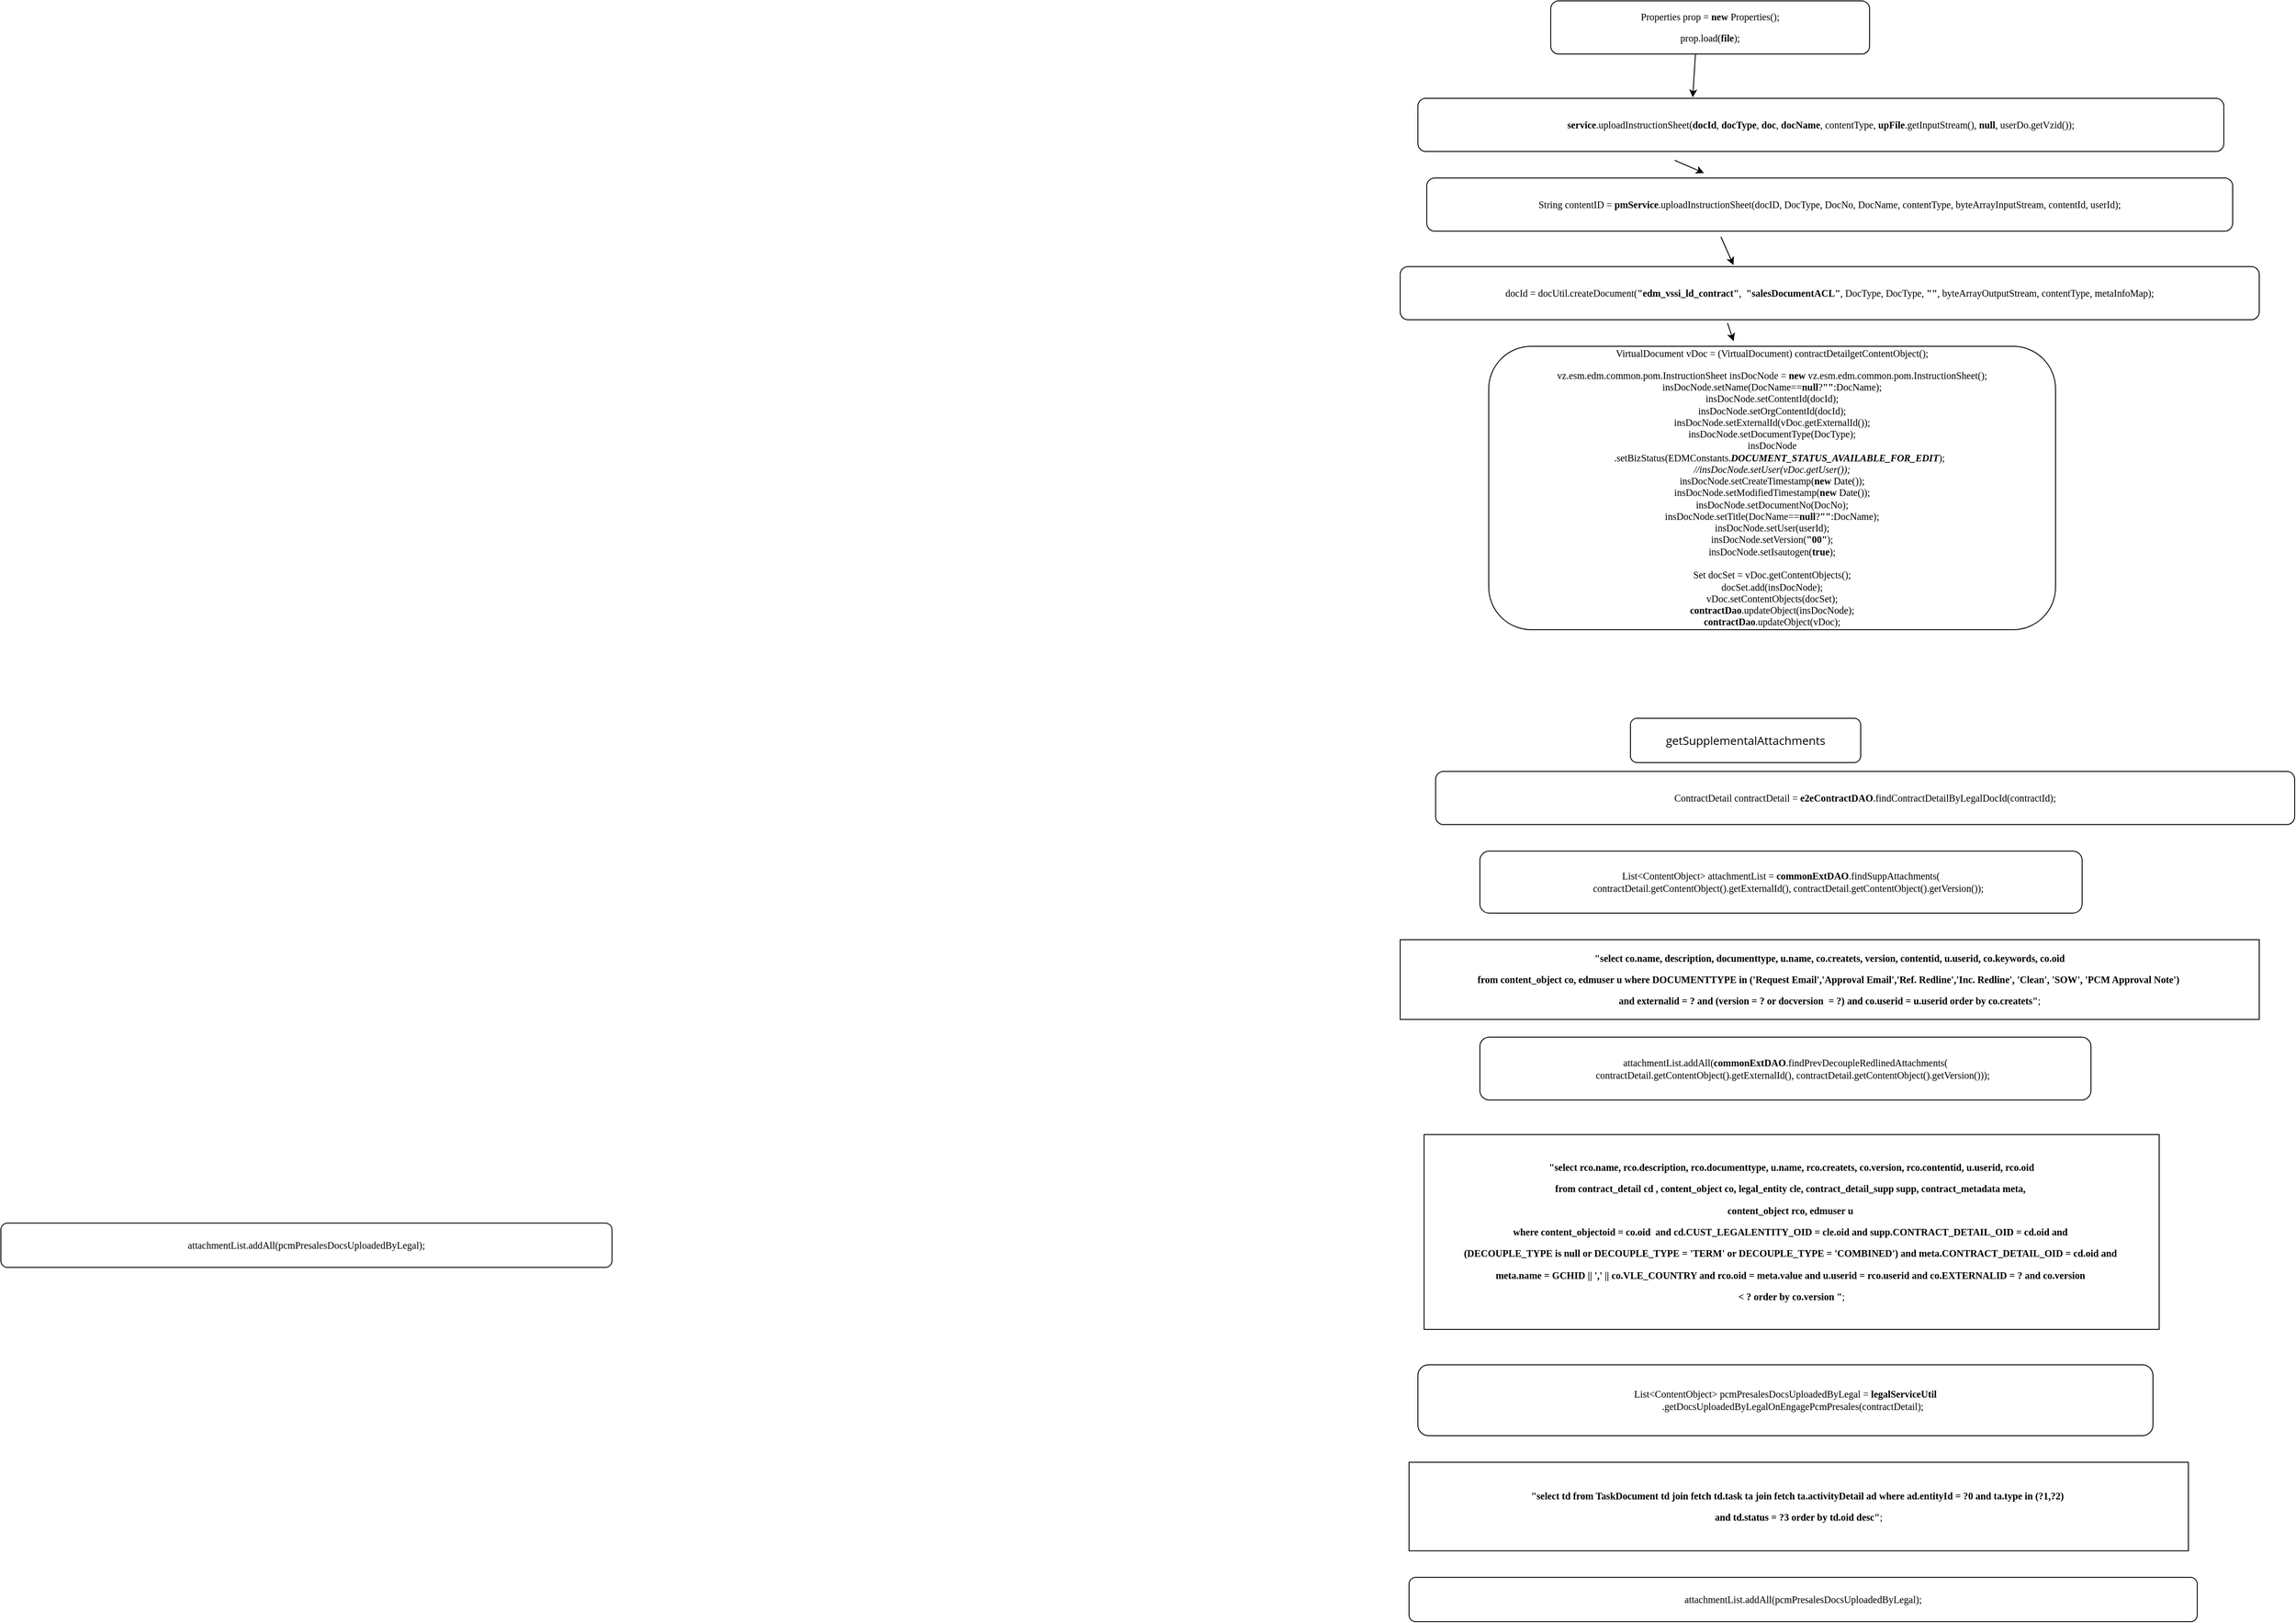 <mxfile version="12.9.10" type="github">
  <diagram id="C5RBs43oDa-KdzZeNtuy" name="Page-1">
    <mxGraphModel dx="2676" dy="420" grid="1" gridSize="10" guides="1" tooltips="1" connect="1" arrows="1" fold="1" page="1" pageScale="1" pageWidth="827" pageHeight="1169" math="0" shadow="0">
      <root>
        <mxCell id="WIyWlLk6GJQsqaUBKTNV-0" />
        <mxCell id="WIyWlLk6GJQsqaUBKTNV-1" parent="WIyWlLk6GJQsqaUBKTNV-0" />
        <mxCell id="LBpAUkLwmhWjywcLZa80-2" value="&lt;pre style=&quot;font-family: &amp;#34;consolas&amp;#34; ; font-size: 8.3pt&quot;&gt;Properties prop = &lt;span style=&quot;font-weight: bold&quot;&gt;new &lt;/span&gt;Properties();&lt;/pre&gt;&lt;pre style=&quot;font-family: &amp;#34;consolas&amp;#34; ; font-size: 8.3pt&quot;&gt;&lt;pre style=&quot;font-family: &amp;#34;consolas&amp;#34; ; font-size: 8.3pt&quot;&gt;prop.load(&lt;span style=&quot;font-weight: bold&quot;&gt;file&lt;/span&gt;);&lt;/pre&gt;&lt;/pre&gt;" style="rounded=1;whiteSpace=wrap;html=1;" vertex="1" parent="WIyWlLk6GJQsqaUBKTNV-1">
          <mxGeometry x="180" y="70" width="360" height="60" as="geometry" />
        </mxCell>
        <mxCell id="LBpAUkLwmhWjywcLZa80-3" value="&lt;pre style=&quot;font-family: &amp;#34;consolas&amp;#34; ; font-size: 8.3pt&quot;&gt;&lt;span style=&quot;font-weight: bold&quot;&gt;service&lt;/span&gt;.uploadInstructionSheet(&lt;span style=&quot;font-weight: bold&quot;&gt;docId&lt;/span&gt;, &lt;span style=&quot;font-weight: bold&quot;&gt;docType&lt;/span&gt;, &lt;span style=&quot;font-weight: bold&quot;&gt;doc&lt;/span&gt;, &lt;span style=&quot;font-weight: bold&quot;&gt;docName&lt;/span&gt;, contentType, &lt;span style=&quot;font-weight: bold&quot;&gt;upFile&lt;/span&gt;.getInputStream(), &lt;span style=&quot;font-weight: bold&quot;&gt;null&lt;/span&gt;, userDo.getVzid());&lt;/pre&gt;" style="rounded=1;whiteSpace=wrap;html=1;" vertex="1" parent="WIyWlLk6GJQsqaUBKTNV-1">
          <mxGeometry x="30" y="180" width="910" height="60" as="geometry" />
        </mxCell>
        <mxCell id="LBpAUkLwmhWjywcLZa80-4" value="&lt;pre style=&quot;font-family: &amp;#34;consolas&amp;#34; ; font-size: 8.3pt&quot;&gt;String contentID = &lt;span style=&quot;font-weight: bold&quot;&gt;pmService&lt;/span&gt;.uploadInstructionSheet(docID, DocType, DocNo, DocName, contentType, byteArrayInputStream, contentId, userId);&lt;/pre&gt;" style="rounded=1;whiteSpace=wrap;html=1;" vertex="1" parent="WIyWlLk6GJQsqaUBKTNV-1">
          <mxGeometry x="40" y="270" width="910" height="60" as="geometry" />
        </mxCell>
        <mxCell id="LBpAUkLwmhWjywcLZa80-5" value="&lt;pre style=&quot;font-family: &amp;#34;consolas&amp;#34; ; font-size: 8.3pt&quot;&gt;docId = docUtil.createDocument(&lt;span style=&quot;font-weight: bold&quot;&gt;&quot;edm_vssi_ld_contract&quot;&lt;/span&gt;,  &lt;span style=&quot;font-weight: bold&quot;&gt;&quot;salesDocumentACL&quot;&lt;/span&gt;, DocType, DocType, &lt;span style=&quot;font-weight: bold&quot;&gt;&quot;&quot;&lt;/span&gt;, byteArrayOutputStream, contentType, metaInfoMap);&lt;/pre&gt;" style="rounded=1;whiteSpace=wrap;html=1;" vertex="1" parent="WIyWlLk6GJQsqaUBKTNV-1">
          <mxGeometry x="10" y="370" width="970" height="60" as="geometry" />
        </mxCell>
        <mxCell id="LBpAUkLwmhWjywcLZa80-6" value="&lt;pre style=&quot;font-family: &amp;#34;consolas&amp;#34; ; font-size: 8.3pt&quot;&gt;&lt;pre style=&quot;font-family: &amp;#34;consolas&amp;#34; ; font-size: 8.3pt&quot;&gt;VirtualDocument vDoc = (VirtualDocument) contractDetailgetContentObject();&lt;/pre&gt;&lt;/pre&gt;&lt;pre style=&quot;font-family: &amp;#34;consolas&amp;#34; ; font-size: 8.3pt&quot;&gt;vz.esm.edm.common.pom.InstructionSheet insDocNode = &lt;span style=&quot;font-weight: bold&quot;&gt;new &lt;/span&gt;vz.esm.edm.common.pom.InstructionSheet();&lt;br&gt;insDocNode.setName(DocName==&lt;span style=&quot;font-weight: bold&quot;&gt;null&lt;/span&gt;?&lt;span style=&quot;font-weight: bold&quot;&gt;&quot;&quot;&lt;/span&gt;:DocName);&lt;br&gt;insDocNode.setContentId(docId);&lt;br&gt;insDocNode.setOrgContentId(docId);&lt;br&gt;insDocNode.setExternalId(vDoc.getExternalId());&lt;br&gt;insDocNode.setDocumentType(DocType);&lt;br&gt;insDocNode&lt;br&gt;      .setBizStatus(EDMConstants.&lt;span style=&quot;font-weight: bold ; font-style: italic&quot;&gt;DOCUMENT_STATUS_AVAILABLE_FOR_EDIT&lt;/span&gt;);&lt;br&gt;&lt;span style=&quot;font-style: italic&quot;&gt;//insDocNode.setUser(vDoc.getUser());&lt;br&gt;&lt;/span&gt;insDocNode.setCreateTimestamp(&lt;span style=&quot;font-weight: bold&quot;&gt;new &lt;/span&gt;Date());&lt;br&gt;insDocNode.setModifiedTimestamp(&lt;span style=&quot;font-weight: bold&quot;&gt;new &lt;/span&gt;Date());&lt;br&gt;insDocNode.setDocumentNo(DocNo);&lt;br&gt;insDocNode.setTitle(DocName==&lt;span style=&quot;font-weight: bold&quot;&gt;null&lt;/span&gt;?&lt;span style=&quot;font-weight: bold&quot;&gt;&quot;&quot;&lt;/span&gt;:DocName);&lt;br&gt;insDocNode.setUser(userId);&lt;br&gt;insDocNode.setVersion(&lt;span style=&quot;font-weight: bold&quot;&gt;&quot;00&quot;&lt;/span&gt;);&lt;br&gt;insDocNode.setIsautogen(&lt;span style=&quot;font-weight: bold&quot;&gt;true&lt;/span&gt;);&lt;br&gt;&lt;br&gt;Set docSet = vDoc.getContentObjects();&lt;br&gt;docSet.add(insDocNode);&lt;br&gt;vDoc.setContentObjects(docSet);&lt;br&gt;&lt;span style=&quot;font-weight: bold&quot;&gt;contractDao&lt;/span&gt;.updateObject(insDocNode);&lt;br&gt;&lt;span style=&quot;font-weight: bold&quot;&gt;contractDao&lt;/span&gt;.updateObject(vDoc);&lt;/pre&gt;" style="rounded=1;whiteSpace=wrap;html=1;" vertex="1" parent="WIyWlLk6GJQsqaUBKTNV-1">
          <mxGeometry x="110" y="460" width="640" height="320" as="geometry" />
        </mxCell>
        <mxCell id="LBpAUkLwmhWjywcLZa80-7" value="" style="endArrow=classic;html=1;exitX=0.454;exitY=0.994;exitDx=0;exitDy=0;exitPerimeter=0;entryX=0.341;entryY=-0.017;entryDx=0;entryDy=0;entryPerimeter=0;" edge="1" parent="WIyWlLk6GJQsqaUBKTNV-1" source="LBpAUkLwmhWjywcLZa80-2" target="LBpAUkLwmhWjywcLZa80-3">
          <mxGeometry width="50" height="50" relative="1" as="geometry">
            <mxPoint x="330" y="200" as="sourcePoint" />
            <mxPoint x="380" y="150" as="targetPoint" />
          </mxGeometry>
        </mxCell>
        <mxCell id="LBpAUkLwmhWjywcLZa80-8" value="" style="endArrow=classic;html=1;entryX=0.344;entryY=-0.094;entryDx=0;entryDy=0;entryPerimeter=0;" edge="1" parent="WIyWlLk6GJQsqaUBKTNV-1" target="LBpAUkLwmhWjywcLZa80-4">
          <mxGeometry width="50" height="50" relative="1" as="geometry">
            <mxPoint x="320" y="250" as="sourcePoint" />
            <mxPoint x="360" y="240" as="targetPoint" />
          </mxGeometry>
        </mxCell>
        <mxCell id="LBpAUkLwmhWjywcLZa80-9" value="" style="endArrow=classic;html=1;exitX=0.365;exitY=1.106;exitDx=0;exitDy=0;exitPerimeter=0;entryX=0.388;entryY=-0.028;entryDx=0;entryDy=0;entryPerimeter=0;" edge="1" parent="WIyWlLk6GJQsqaUBKTNV-1" source="LBpAUkLwmhWjywcLZa80-4" target="LBpAUkLwmhWjywcLZa80-5">
          <mxGeometry width="50" height="50" relative="1" as="geometry">
            <mxPoint x="380" y="390" as="sourcePoint" />
            <mxPoint x="430" y="340" as="targetPoint" />
          </mxGeometry>
        </mxCell>
        <mxCell id="LBpAUkLwmhWjywcLZa80-10" value="" style="endArrow=classic;html=1;exitX=0.381;exitY=1.061;exitDx=0;exitDy=0;exitPerimeter=0;entryX=0.432;entryY=-0.018;entryDx=0;entryDy=0;entryPerimeter=0;" edge="1" parent="WIyWlLk6GJQsqaUBKTNV-1" source="LBpAUkLwmhWjywcLZa80-5" target="LBpAUkLwmhWjywcLZa80-6">
          <mxGeometry width="50" height="50" relative="1" as="geometry">
            <mxPoint x="360" y="490" as="sourcePoint" />
            <mxPoint x="410" y="440" as="targetPoint" />
          </mxGeometry>
        </mxCell>
        <mxCell id="LBpAUkLwmhWjywcLZa80-11" value="&lt;span style=&quot;font-family: &amp;#34;open sans&amp;#34; , sans-serif ; font-size: 13px&quot;&gt;getSupplementalAttachments&lt;/span&gt;" style="rounded=1;whiteSpace=wrap;html=1;" vertex="1" parent="WIyWlLk6GJQsqaUBKTNV-1">
          <mxGeometry x="270" y="880" width="260" height="50" as="geometry" />
        </mxCell>
        <mxCell id="LBpAUkLwmhWjywcLZa80-12" value="&lt;pre style=&quot;font-family: &amp;#34;consolas&amp;#34; ; font-size: 8.3pt&quot;&gt;ContractDetail contractDetail = &lt;span style=&quot;font-weight: bold&quot;&gt;e2eContractDAO&lt;/span&gt;.findContractDetailByLegalDocId(contractId);&lt;/pre&gt;" style="rounded=1;whiteSpace=wrap;html=1;" vertex="1" parent="WIyWlLk6GJQsqaUBKTNV-1">
          <mxGeometry x="50" y="940" width="970" height="60" as="geometry" />
        </mxCell>
        <mxCell id="LBpAUkLwmhWjywcLZa80-13" value="&lt;pre style=&quot;font-family: &amp;#34;consolas&amp;#34; ; font-size: 8.3pt&quot;&gt;List&amp;lt;ContentObject&amp;gt; attachmentList = &lt;span style=&quot;font-weight: bold&quot;&gt;commonExtDAO&lt;/span&gt;.findSuppAttachments(&lt;br&gt;      contractDetail.getContentObject().getExternalId(), contractDetail.getContentObject().getVersion());&lt;/pre&gt;" style="rounded=1;whiteSpace=wrap;html=1;" vertex="1" parent="WIyWlLk6GJQsqaUBKTNV-1">
          <mxGeometry x="100" y="1030" width="680" height="70" as="geometry" />
        </mxCell>
        <mxCell id="LBpAUkLwmhWjywcLZa80-14" value="&lt;pre style=&quot;font-family: &amp;#34;consolas&amp;#34; ; font-size: 8.3pt&quot;&gt;attachmentList.addAll(&lt;span style=&quot;font-weight: bold&quot;&gt;commonExtDAO&lt;/span&gt;.findPrevDecoupleRedlinedAttachments(&lt;br&gt;      contractDetail.getContentObject().getExternalId(), contractDetail.getContentObject().getVersion()));&lt;/pre&gt;" style="rounded=1;whiteSpace=wrap;html=1;" vertex="1" parent="WIyWlLk6GJQsqaUBKTNV-1">
          <mxGeometry x="100" y="1240" width="690" height="71" as="geometry" />
        </mxCell>
        <mxCell id="LBpAUkLwmhWjywcLZa80-15" value="&lt;meta http-equiv=&quot;content-type&quot; content=&quot;text/html; charset=UTF-8&quot;&gt;&lt;pre style=&quot;font-family: Consolas; font-size: 8.3pt;&quot;&gt;List&amp;lt;ContentObject&amp;gt; pcmPresalesDocsUploadedByLegal = &lt;span style=&quot;font-weight: bold;&quot;&gt;legalServiceUtil&lt;br&gt;&lt;/span&gt;&lt;span style=&quot;font-weight: bold;&quot;&gt;      &lt;/span&gt;.getDocsUploadedByLegalOnEngagePcmPresales(contractDetail);&lt;/pre&gt;" style="rounded=1;whiteSpace=wrap;html=1;" vertex="1" parent="WIyWlLk6GJQsqaUBKTNV-1">
          <mxGeometry x="30" y="1610" width="830" height="80" as="geometry" />
        </mxCell>
        <mxCell id="LBpAUkLwmhWjywcLZa80-16" value="&lt;pre style=&quot;font-family: &amp;#34;consolas&amp;#34; ; font-size: 8.3pt&quot;&gt;attachmentList.addAll(pcmPresalesDocsUploadedByLegal);&lt;/pre&gt;" style="rounded=1;whiteSpace=wrap;html=1;" vertex="1" parent="WIyWlLk6GJQsqaUBKTNV-1">
          <mxGeometry x="-1570" y="1450" width="690" height="50" as="geometry" />
        </mxCell>
        <mxCell id="LBpAUkLwmhWjywcLZa80-18" style="edgeStyle=orthogonalEdgeStyle;rounded=0;orthogonalLoop=1;jettySize=auto;html=1;exitX=0.5;exitY=1;exitDx=0;exitDy=0;" edge="1" parent="WIyWlLk6GJQsqaUBKTNV-1">
          <mxGeometry relative="1" as="geometry">
            <mxPoint x="360" y="1220" as="sourcePoint" />
            <mxPoint x="360" y="1220" as="targetPoint" />
          </mxGeometry>
        </mxCell>
        <mxCell id="LBpAUkLwmhWjywcLZa80-21" value="&lt;pre style=&quot;font-family: &amp;#34;consolas&amp;#34; ; font-size: 8.3pt&quot;&gt; &lt;span style=&quot;font-weight: bold&quot;&gt;&quot;select rco.name, rco.description, rco.documenttype, u.name, rco.createts, co.version, rco.contentid, u.userid, rco.oid &lt;/span&gt;&lt;/pre&gt;&lt;pre style=&quot;font-family: &amp;#34;consolas&amp;#34; ; font-size: 8.3pt&quot;&gt;&lt;span style=&quot;font-weight: bold&quot;&gt;from contract_detail cd , content_object co, legal_entity cle, contract_detail_supp supp, contract_metadata meta, &lt;/span&gt;&lt;/pre&gt;&lt;pre style=&quot;font-family: &amp;#34;consolas&amp;#34; ; font-size: 8.3pt&quot;&gt;&lt;span style=&quot;font-weight: bold&quot;&gt;content_object rco, edmuser u &lt;/span&gt;&lt;/pre&gt;&lt;pre style=&quot;font-family: &amp;#34;consolas&amp;#34; ; font-size: 8.3pt&quot;&gt;&lt;span style=&quot;font-weight: bold&quot;&gt;where content_objectoid = co.oid  and cd.CUST_LEGALENTITY_OID = cle.oid and supp.CONTRACT_DETAIL_OID = cd.oid and &lt;/span&gt;&lt;/pre&gt;&lt;pre style=&quot;font-family: &amp;#34;consolas&amp;#34; ; font-size: 8.3pt&quot;&gt;&lt;span style=&quot;font-weight: bold&quot;&gt;(DECOUPLE_TYPE is null or DECOUPLE_TYPE = &#39;TERM&#39; or DECOUPLE_TYPE = &#39;COMBINED&#39;) and meta.CONTRACT_DETAIL_OID = cd.oid and &lt;/span&gt;&lt;/pre&gt;&lt;pre style=&quot;font-family: &amp;#34;consolas&amp;#34; ; font-size: 8.3pt&quot;&gt;&lt;span style=&quot;font-weight: bold&quot;&gt;meta.name = GCHID || &#39;,&#39; || co.VLE_COUNTRY and rco.oid = meta.value and u.userid = rco.userid and co.EXTERNALID = ? and co.version &lt;/span&gt;&lt;/pre&gt;&lt;pre style=&quot;font-family: &amp;#34;consolas&amp;#34; ; font-size: 8.3pt&quot;&gt;&lt;span style=&quot;font-weight: bold&quot;&gt;&amp;lt; ? order by co.version &quot;&lt;/span&gt;;&lt;br&gt;&lt;/pre&gt;" style="rounded=0;whiteSpace=wrap;html=1;" vertex="1" parent="WIyWlLk6GJQsqaUBKTNV-1">
          <mxGeometry x="37" y="1350" width="830" height="220" as="geometry" />
        </mxCell>
        <mxCell id="LBpAUkLwmhWjywcLZa80-22" value="&lt;pre style=&quot;font-family: &amp;#34;consolas&amp;#34; ; font-size: 8.3pt&quot;&gt; &lt;span style=&quot;font-weight: bold&quot;&gt;&quot;select co.name, description, documenttype, u.name, co.createts, version, contentid, u.userid, co.keywords, co.oid &lt;/span&gt;&lt;/pre&gt;&lt;pre style=&quot;font-family: &amp;#34;consolas&amp;#34; ; font-size: 8.3pt&quot;&gt;&lt;span style=&quot;font-weight: bold&quot;&gt;from content_object co, edmuser u where DOCUMENTTYPE in (&#39;Request Email&#39;,&#39;Approval Email&#39;,&#39;Ref. Redline&#39;,&#39;Inc. Redline&#39;, &#39;Clean&#39;, &#39;SOW&#39;, &#39;PCM Approval Note&#39;) &lt;/span&gt;&lt;/pre&gt;&lt;pre style=&quot;font-family: &amp;#34;consolas&amp;#34; ; font-size: 8.3pt&quot;&gt;&lt;span style=&quot;font-weight: bold&quot;&gt;and externalid = ? and (version = ? or docversion  = ?) and co.userid = u.userid order by co.createts&quot;&lt;/span&gt;;&lt;br&gt;&lt;/pre&gt;" style="rounded=0;whiteSpace=wrap;html=1;" vertex="1" parent="WIyWlLk6GJQsqaUBKTNV-1">
          <mxGeometry x="10" y="1130" width="970" height="90" as="geometry" />
        </mxCell>
        <mxCell id="LBpAUkLwmhWjywcLZa80-23" value="&lt;pre style=&quot;font-family: &amp;#34;consolas&amp;#34; ; font-size: 8.3pt&quot;&gt;&lt;span style=&quot;font-weight: bold&quot;&gt;&quot;select td from TaskDocument td join fetch td.task ta join fetch ta.activityDetail ad where ad.entityId = ?0 and ta.type in (?1,?2) &lt;/span&gt;&lt;/pre&gt;&lt;pre style=&quot;font-family: &amp;#34;consolas&amp;#34; ; font-size: 8.3pt&quot;&gt;&lt;span style=&quot;font-weight: bold&quot;&gt;and td.status = ?3 order by td.oid desc&quot;&lt;/span&gt;;&lt;br&gt;&lt;/pre&gt;" style="rounded=0;whiteSpace=wrap;html=1;" vertex="1" parent="WIyWlLk6GJQsqaUBKTNV-1">
          <mxGeometry x="20" y="1720" width="880" height="100" as="geometry" />
        </mxCell>
        <mxCell id="LBpAUkLwmhWjywcLZa80-24" value="&lt;pre style=&quot;font-family: &amp;#34;consolas&amp;#34; ; font-size: 8.3pt&quot;&gt;attachmentList.addAll(pcmPresalesDocsUploadedByLegal);&lt;/pre&gt;" style="rounded=1;whiteSpace=wrap;html=1;" vertex="1" parent="WIyWlLk6GJQsqaUBKTNV-1">
          <mxGeometry x="20" y="1850" width="890" height="50" as="geometry" />
        </mxCell>
      </root>
    </mxGraphModel>
  </diagram>
</mxfile>
